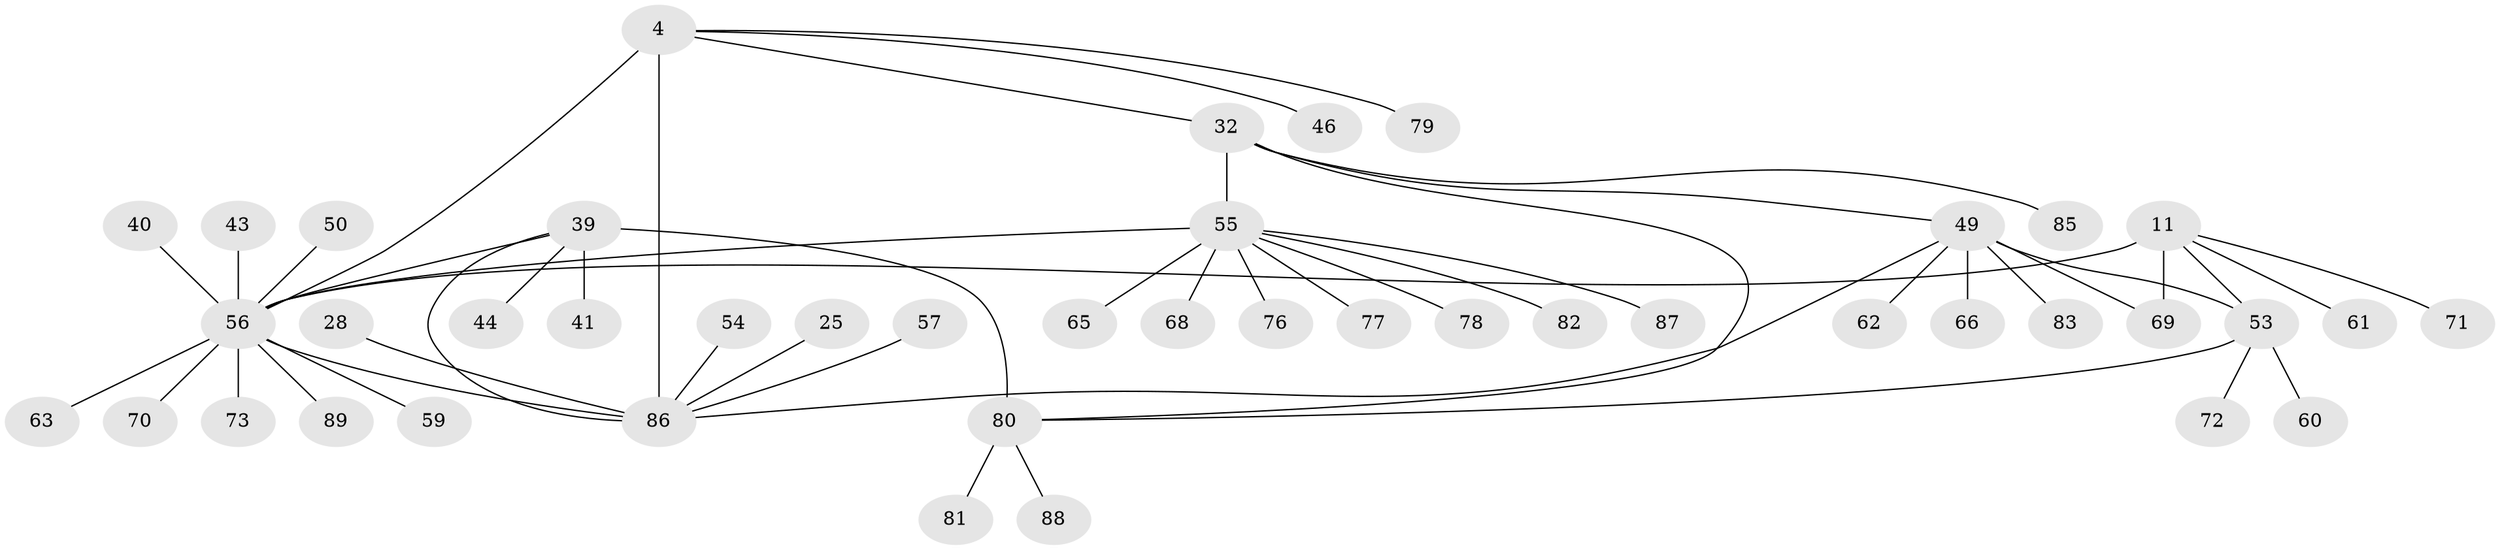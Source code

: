 // original degree distribution, {5: 0.07865168539325842, 9: 0.02247191011235955, 7: 0.02247191011235955, 6: 0.0449438202247191, 12: 0.011235955056179775, 13: 0.011235955056179775, 8: 0.033707865168539325, 1: 0.5842696629213483, 2: 0.12359550561797752, 3: 0.06741573033707865}
// Generated by graph-tools (version 1.1) at 2025/55/03/09/25 04:55:02]
// undirected, 44 vertices, 51 edges
graph export_dot {
graph [start="1"]
  node [color=gray90,style=filled];
  4 [super="+1"];
  11 [super="+9"];
  25;
  28;
  32 [super="+19"];
  39 [super="+14"];
  40;
  41 [super="+36"];
  43;
  44;
  46;
  49 [super="+38+8+48"];
  50 [super="+45"];
  53 [super="+27+7+31"];
  54;
  55 [super="+52+20"];
  56 [super="+33+51+35"];
  57;
  59;
  60;
  61;
  62;
  63 [super="+22"];
  65;
  66;
  68;
  69 [super="+37"];
  70;
  71;
  72;
  73;
  76;
  77;
  78;
  79 [super="+42"];
  80 [super="+74+75"];
  81;
  82;
  83;
  85;
  86 [super="+24+47+3"];
  87 [super="+67+84"];
  88;
  89;
  4 -- 46;
  4 -- 56;
  4 -- 79;
  4 -- 86 [weight=4];
  4 -- 32;
  11 -- 71;
  11 -- 61;
  11 -- 69;
  11 -- 53;
  11 -- 56 [weight=4];
  25 -- 86;
  28 -- 86;
  32 -- 80;
  32 -- 49;
  32 -- 85;
  32 -- 55 [weight=4];
  39 -- 80 [weight=4];
  39 -- 86;
  39 -- 56;
  39 -- 41;
  39 -- 44;
  40 -- 56;
  43 -- 56;
  49 -- 86 [weight=2];
  49 -- 66;
  49 -- 69;
  49 -- 83;
  49 -- 62;
  49 -- 53 [weight=4];
  50 -- 56;
  53 -- 72;
  53 -- 60;
  53 -- 80;
  54 -- 86;
  55 -- 65;
  55 -- 68;
  55 -- 76;
  55 -- 77;
  55 -- 78;
  55 -- 82;
  55 -- 87;
  55 -- 56 [weight=3];
  56 -- 70;
  56 -- 73;
  56 -- 86 [weight=3];
  56 -- 89;
  56 -- 59;
  56 -- 63;
  57 -- 86;
  80 -- 81;
  80 -- 88;
}
